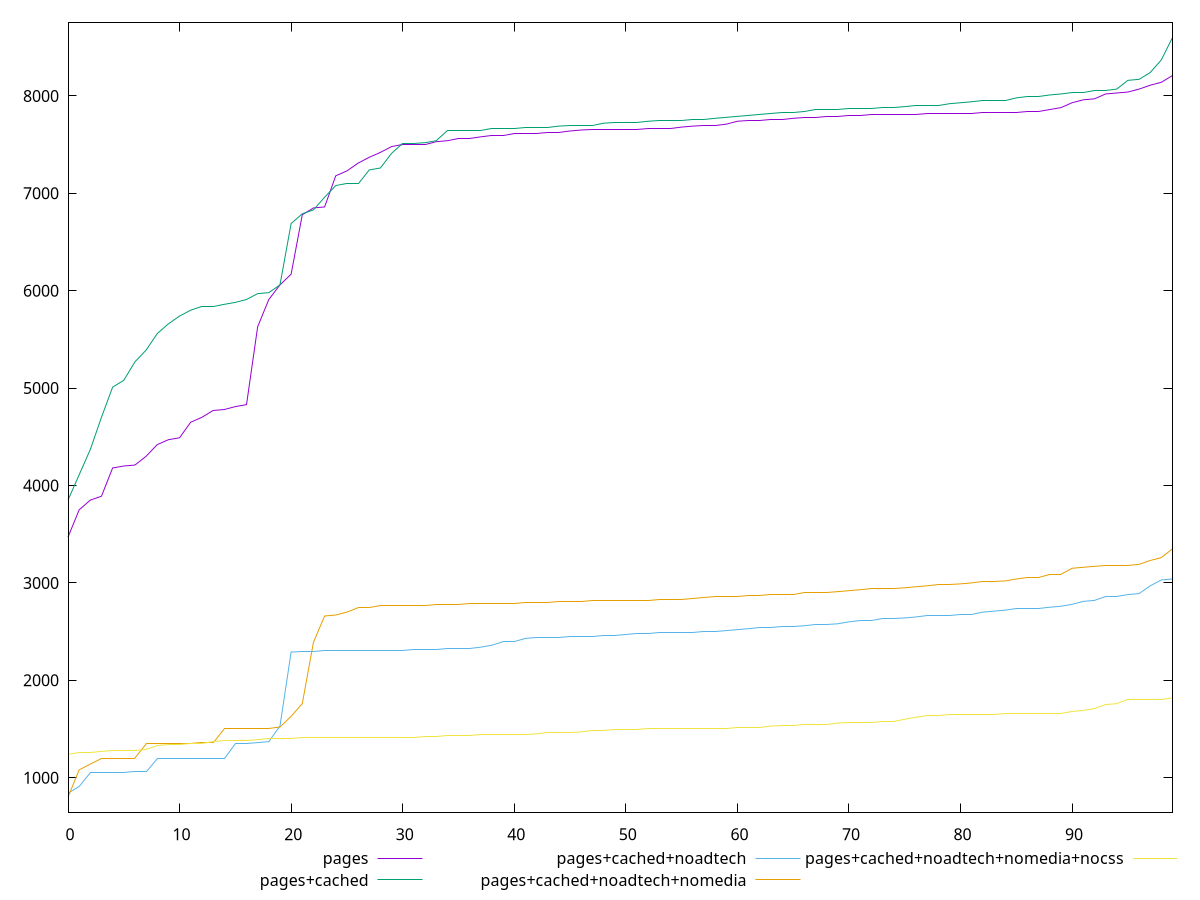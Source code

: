 reset

$pages <<EOF
0 3470
1 3750
2 3850
3 3890
4 4180
5 4200
6 4210
7 4300
8 4420
9 4470
10 4490
11 4650
12 4700
13 4770
14 4780
15 4810
16 4830
17 5630
18 5910
19 6060
20 6170
21 6780
22 6850
23 6860
24 7180
25 7230
26 7310
27 7370
28 7420
29 7480
30 7500
31 7500
32 7500
33 7530
34 7540
35 7560
36 7560
37 7580
38 7590
39 7590
40 7610
41 7610
42 7610
43 7620
44 7620
45 7640
46 7650
47 7660
48 7660
49 7660
50 7660
51 7660
52 7670
53 7670
54 7670
55 7680
56 7690
57 7700
58 7700
59 7710
60 7740
61 7750
62 7750
63 7760
64 7760
65 7770
66 7780
67 7780
68 7790
69 7790
70 7800
71 7800
72 7810
73 7810
74 7810
75 7810
76 7810
77 7820
78 7820
79 7820
80 7820
81 7820
82 7830
83 7830
84 7830
85 7830
86 7840
87 7840
88 7860
89 7880
90 7930
91 7960
92 7970
93 8020
94 8030
95 8040
96 8070
97 8110
98 8140
99 8210
EOF

$pagesCached <<EOF
0 3850
1 4110
2 4370
3 4700
4 5010
5 5080
6 5270
7 5390
8 5560
9 5660
10 5740
11 5800
12 5840
13 5840
14 5860
15 5880
16 5910
17 5970
18 5980
19 6060
20 6690
21 6790
22 6830
23 6960
24 7080
25 7100
26 7100
27 7240
28 7260
29 7410
30 7510
31 7510
32 7520
33 7540
34 7640
35 7640
36 7650
37 7650
38 7670
39 7670
40 7670
41 7680
42 7680
43 7680
44 7690
45 7700
46 7700
47 7700
48 7720
49 7730
50 7730
51 7730
52 7740
53 7750
54 7750
55 7750
56 7760
57 7760
58 7770
59 7780
60 7790
61 7800
62 7810
63 7820
64 7830
65 7830
66 7840
67 7860
68 7860
69 7860
70 7870
71 7870
72 7870
73 7880
74 7880
75 7890
76 7900
77 7900
78 7900
79 7920
80 7930
81 7940
82 7950
83 7950
84 7950
85 7980
86 7990
87 7990
88 8010
89 8020
90 8030
91 8030
92 8060
93 8060
94 8070
95 8160
96 8170
97 8240
98 8370
99 8600
EOF

$pagesCachedNoadtech <<EOF
0 840
1 910
2 1050
3 1050
4 1050
5 1050
6 1060
7 1060
8 1200
9 1200
10 1200
11 1200
12 1200
13 1200
14 1200
15 1350
16 1350
17 1360
18 1370
19 1530
20 2290
21 2300
22 2300
23 2310
24 2310
25 2310
26 2310
27 2310
28 2310
29 2310
30 2310
31 2320
32 2320
33 2320
34 2330
35 2330
36 2330
37 2340
38 2360
39 2400
40 2400
41 2430
42 2440
43 2440
44 2440
45 2450
46 2450
47 2450
48 2460
49 2460
50 2470
51 2480
52 2480
53 2490
54 2490
55 2490
56 2490
57 2500
58 2500
59 2510
60 2520
61 2530
62 2540
63 2540
64 2550
65 2550
66 2560
67 2570
68 2570
69 2580
70 2600
71 2610
72 2610
73 2630
74 2630
75 2640
76 2650
77 2660
78 2660
79 2660
80 2680
81 2680
82 2700
83 2710
84 2720
85 2740
86 2740
87 2740
88 2750
89 2760
90 2780
91 2810
92 2820
93 2860
94 2860
95 2880
96 2890
97 2970
98 3030
99 3040
EOF

$pagesCachedNoadtechNomedia <<EOF
0 800
1 1080
2 1140
3 1200
4 1200
5 1200
6 1200
7 1350
8 1350
9 1350
10 1350
11 1350
12 1360
13 1360
14 1500
15 1500
16 1500
17 1500
18 1500
19 1520
20 1630
21 1760
22 2390
23 2660
24 2670
25 2700
26 2750
27 2750
28 2770
29 2770
30 2770
31 2770
32 2770
33 2780
34 2780
35 2780
36 2790
37 2790
38 2790
39 2790
40 2790
41 2800
42 2800
43 2800
44 2810
45 2810
46 2810
47 2820
48 2820
49 2820
50 2820
51 2820
52 2820
53 2830
54 2830
55 2830
56 2840
57 2850
58 2860
59 2860
60 2860
61 2870
62 2870
63 2880
64 2880
65 2880
66 2900
67 2900
68 2900
69 2910
70 2920
71 2930
72 2940
73 2940
74 2940
75 2950
76 2960
77 2970
78 2980
79 2980
80 2990
81 3000
82 3010
83 3010
84 3020
85 3040
86 3060
87 3060
88 3090
89 3090
90 3150
91 3160
92 3170
93 3180
94 3180
95 3180
96 3190
97 3230
98 3260
99 3350
EOF

$pagesCachedNoadtechNomediaNocss <<EOF
0 1240
1 1260
2 1260
3 1270
4 1280
5 1280
6 1280
7 1290
8 1330
9 1340
10 1340
11 1350
12 1350
13 1370
14 1380
15 1380
16 1380
17 1390
18 1400
19 1400
20 1400
21 1410
22 1410
23 1410
24 1410
25 1410
26 1410
27 1410
28 1410
29 1410
30 1410
31 1410
32 1420
33 1420
34 1430
35 1430
36 1430
37 1440
38 1440
39 1440
40 1440
41 1440
42 1450
43 1460
44 1460
45 1460
46 1470
47 1480
48 1480
49 1490
50 1490
51 1490
52 1500
53 1500
54 1500
55 1500
56 1500
57 1510
58 1510
59 1510
60 1520
61 1520
62 1520
63 1530
64 1540
65 1540
66 1550
67 1550
68 1550
69 1560
70 1570
71 1570
72 1570
73 1580
74 1580
75 1600
76 1620
77 1640
78 1640
79 1650
80 1650
81 1650
82 1650
83 1650
84 1660
85 1660
86 1660
87 1660
88 1660
89 1660
90 1680
91 1690
92 1710
93 1750
94 1760
95 1800
96 1800
97 1800
98 1800
99 1820
EOF

set key outside below
set xrange [0:99]
set yrange [644:8756]
set trange [644:8756]
set terminal svg size 640, 580 enhanced background rgb 'white'
set output "report_00013_2021-02-09T12-04-24.940Z/uses-text-compression/comparison/sorted/all_raw.svg"

plot $pages title "pages" with line, \
     $pagesCached title "pages+cached" with line, \
     $pagesCachedNoadtech title "pages+cached+noadtech" with line, \
     $pagesCachedNoadtechNomedia title "pages+cached+noadtech+nomedia" with line, \
     $pagesCachedNoadtechNomediaNocss title "pages+cached+noadtech+nomedia+nocss" with line

reset
